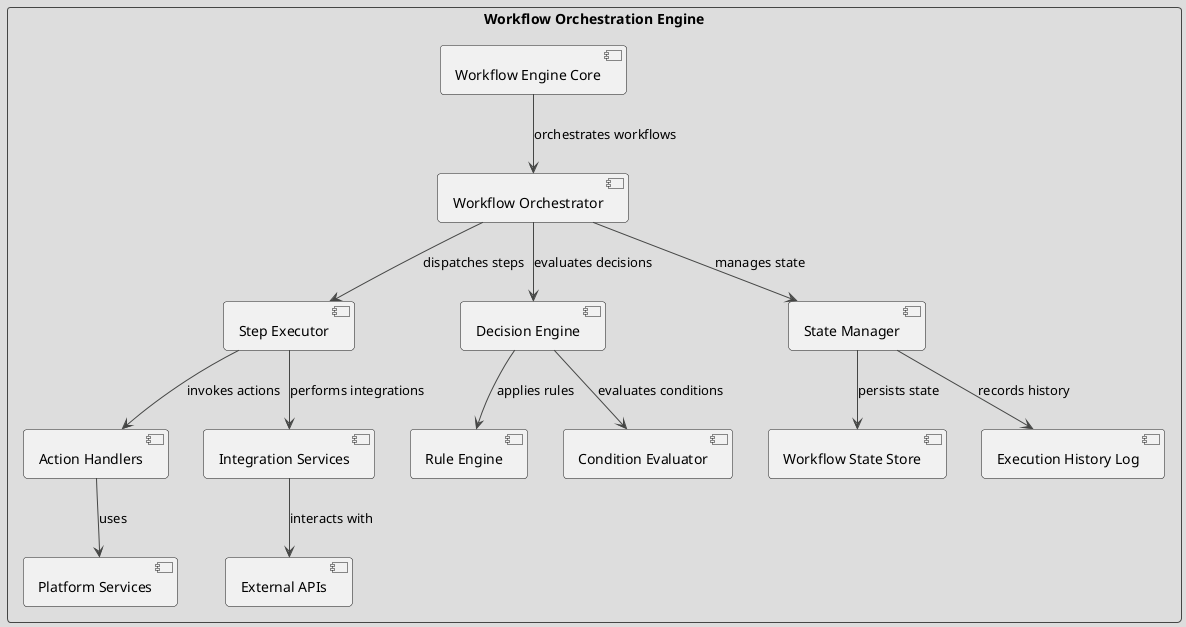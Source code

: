 @startuml
!theme toy

rectangle "Workflow Orchestration Engine" {
  component "Workflow Orchestrator" as Orchestrator
  component "Step Executor" as StepExecutor
  component "Decision Engine" as DecisionEngine
  component "State Manager" as StateManager
  component "Workflow Engine Core" as EngineCore

  component "Action Handlers" as ActionHandlers
  component "Integration Services" as IntegrationServices
  component "Rule Engine" as RuleEngine
  component "Condition Evaluator" as ConditionEvaluator
  component "Workflow State Store" as StateStore
  component "Execution History Log" as HistoryLog

  component "Platform Services" as PlatformServices
  component "External APIs" as ExternalAPIs

  EngineCore --> Orchestrator : orchestrates workflows
  Orchestrator --> StepExecutor : dispatches steps
  Orchestrator --> DecisionEngine : evaluates decisions
  Orchestrator --> StateManager : manages state

  StepExecutor --> ActionHandlers : invokes actions
  StepExecutor --> IntegrationServices : performs integrations

  DecisionEngine --> RuleEngine : applies rules
  DecisionEngine --> ConditionEvaluator : evaluates conditions

  StateManager --> StateStore : persists state
  StateManager --> HistoryLog : records history

  ActionHandlers --> PlatformServices : uses
  IntegrationServices --> ExternalAPIs : interacts with
}

@enduml